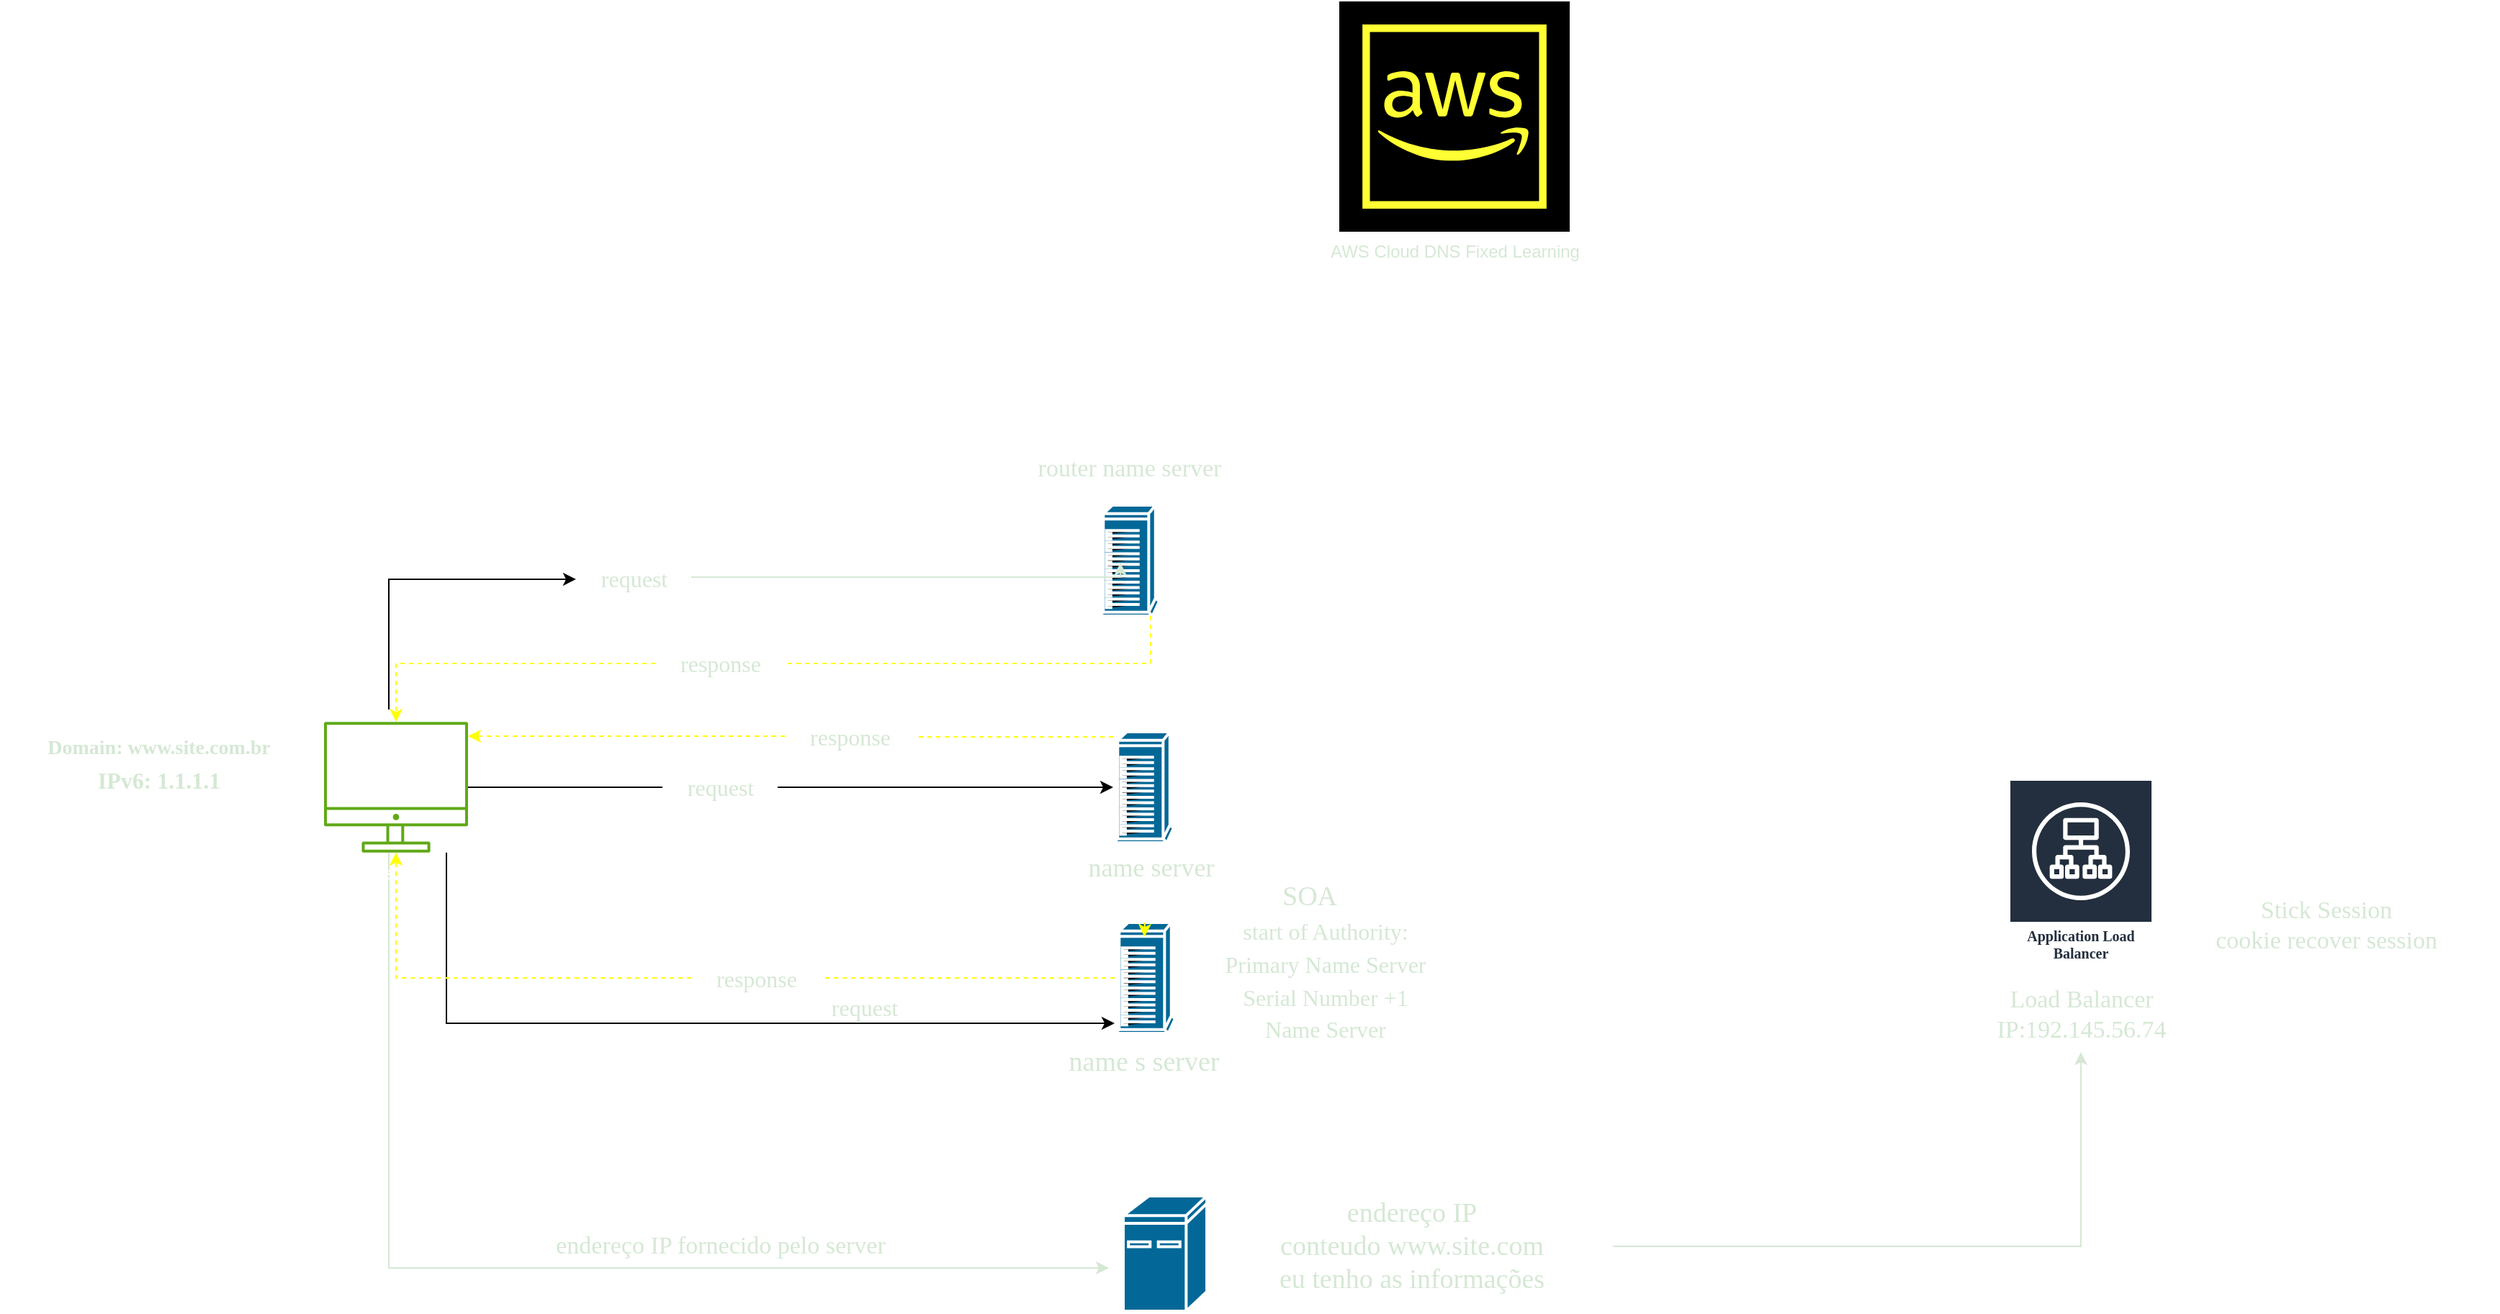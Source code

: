 <mxfile version="17.4.2" type="device"><diagram id="NYH-PYQwfbMmhaV_uN6-" name="Learning DNS"><mxGraphModel dx="1896" dy="1072" grid="1" gridSize="10" guides="1" tooltips="1" connect="1" arrows="1" fold="1" page="1" pageScale="1" pageWidth="100000" pageHeight="100000" math="0" shadow="0"><root><mxCell id="0"/><mxCell id="1" parent="0"/><mxCell id="z8n8tSpbEyS7RuxhDY0g-1" value="&lt;font color=&quot;#d5e8d4&quot;&gt;AWS Cloud DNS Fixed Learning&lt;/font&gt;" style="sketch=0;outlineConnect=0;fontColor=#232F3E;gradientColor=none;strokeColor=#FFFF33;fillColor=#000000;dashed=0;verticalLabelPosition=bottom;verticalAlign=top;align=center;html=1;fontSize=12;fontStyle=0;aspect=fixed;shape=mxgraph.aws4.resourceIcon;resIcon=mxgraph.aws4.aws_cloud;" vertex="1" parent="1"><mxGeometry x="930" y="30" width="160" height="160" as="geometry"/></mxCell><mxCell id="z8n8tSpbEyS7RuxhDY0g-318" style="edgeStyle=orthogonalEdgeStyle;rounded=0;orthogonalLoop=1;jettySize=auto;html=1;fontFamily=Lucida Console;fontSize=25;fontColor=#D5E8D4;" edge="1" parent="1"><mxGeometry relative="1" as="geometry"><mxPoint x="270" y="522.033" as="sourcePoint"/><mxPoint x="400" y="431.47" as="targetPoint"/><Array as="points"><mxPoint x="270" y="431.47"/></Array></mxGeometry></mxCell><mxCell id="z8n8tSpbEyS7RuxhDY0g-319" style="edgeStyle=orthogonalEdgeStyle;rounded=0;orthogonalLoop=1;jettySize=auto;html=1;fontFamily=Lucida Console;fontSize=25;fontColor=#D5E8D4;startArrow=none;" edge="1" parent="1" source="z8n8tSpbEyS7RuxhDY0g-328" target="z8n8tSpbEyS7RuxhDY0g-313"><mxGeometry relative="1" as="geometry"/></mxCell><mxCell id="z8n8tSpbEyS7RuxhDY0g-320" style="edgeStyle=orthogonalEdgeStyle;rounded=0;orthogonalLoop=1;jettySize=auto;html=1;fontFamily=Lucida Console;fontSize=25;fontColor=#D5E8D4;" edge="1" parent="1" source="z8n8tSpbEyS7RuxhDY0g-2" target="z8n8tSpbEyS7RuxhDY0g-314"><mxGeometry relative="1" as="geometry"><Array as="points"><mxPoint x="310" y="740"/></Array></mxGeometry></mxCell><mxCell id="z8n8tSpbEyS7RuxhDY0g-343" style="edgeStyle=orthogonalEdgeStyle;rounded=0;orthogonalLoop=1;jettySize=auto;html=1;fontFamily=Lucida Console;fontSize=16;fontColor=#D5E8D4;strokeColor=#D5E8D4;" edge="1" parent="1" source="z8n8tSpbEyS7RuxhDY0g-2"><mxGeometry relative="1" as="geometry"><mxPoint x="770" y="910" as="targetPoint"/><Array as="points"><mxPoint x="270" y="910"/><mxPoint x="630" y="910"/></Array></mxGeometry></mxCell><mxCell id="z8n8tSpbEyS7RuxhDY0g-2" value="desktop" style="sketch=0;outlineConnect=0;fontColor=#ffffff;strokeColor=#2D7600;fillColor=#60a917;dashed=0;verticalLabelPosition=bottom;verticalAlign=top;align=center;html=1;fontSize=12;fontStyle=0;aspect=fixed;shape=mxgraph.aws4.illustration_desktop;pointerEvents=1" vertex="1" parent="1"><mxGeometry x="225" y="530.5" width="100" height="91" as="geometry"/></mxCell><mxCell id="z8n8tSpbEyS7RuxhDY0g-310" value="&lt;b style=&quot;font-size: 16px;&quot;&gt;&lt;font face=&quot;Lucida Console&quot; style=&quot;font-size: 16px;&quot;&gt;IPv6: 1.1.1.1&lt;/font&gt;&lt;/b&gt;" style="text;html=1;align=center;verticalAlign=middle;resizable=0;points=[];autosize=1;strokeColor=none;fillColor=none;fontColor=#D5E8D4;fontSize=16;" vertex="1" parent="1"><mxGeometry x="40" y="556" width="140" height="30" as="geometry"/></mxCell><mxCell id="z8n8tSpbEyS7RuxhDY0g-311" value="&lt;b style=&quot;font-size: 14px;&quot;&gt;&lt;font face=&quot;Lucida Console&quot; style=&quot;font-size: 14px;&quot;&gt;Domain: www.site.com.br&lt;/font&gt;&lt;/b&gt;" style="text;html=1;align=center;verticalAlign=middle;resizable=0;points=[];autosize=1;strokeColor=none;fillColor=none;fontColor=#D5E8D4;fontSize=14;rotation=0;" vertex="1" parent="1"><mxGeometry y="537.5" width="220" height="20" as="geometry"/></mxCell><mxCell id="z8n8tSpbEyS7RuxhDY0g-322" style="edgeStyle=orthogonalEdgeStyle;rounded=0;orthogonalLoop=1;jettySize=auto;html=1;fontFamily=Lucida Console;fontSize=19;fontColor=#D5E8D4;strokeColor=#FFFF00;dashed=1;startArrow=none;" edge="1" parent="1" source="z8n8tSpbEyS7RuxhDY0g-327" target="z8n8tSpbEyS7RuxhDY0g-2"><mxGeometry relative="1" as="geometry"><Array as="points"><mxPoint x="275" y="490"/></Array></mxGeometry></mxCell><mxCell id="z8n8tSpbEyS7RuxhDY0g-312" value="" style="shape=mxgraph.cisco.computers_and_peripherals.ibm_tower;sketch=0;html=1;pointerEvents=1;dashed=0;fillColor=#036897;strokeColor=#ffffff;strokeWidth=2;verticalLabelPosition=bottom;verticalAlign=top;align=center;outlineConnect=0;fontFamily=Lucida Console;fontSize=25;fontColor=#D5E8D4;" vertex="1" parent="1"><mxGeometry x="763" y="380" width="42" height="77" as="geometry"/></mxCell><mxCell id="z8n8tSpbEyS7RuxhDY0g-323" style="edgeStyle=orthogonalEdgeStyle;rounded=0;orthogonalLoop=1;jettySize=auto;html=1;dashed=1;fontFamily=Lucida Console;fontSize=19;fontColor=#D5E8D4;strokeColor=#FFFF00;startArrow=none;" edge="1" parent="1" source="z8n8tSpbEyS7RuxhDY0g-337" target="z8n8tSpbEyS7RuxhDY0g-2"><mxGeometry relative="1" as="geometry"><Array as="points"><mxPoint x="549" y="540"/></Array></mxGeometry></mxCell><mxCell id="z8n8tSpbEyS7RuxhDY0g-313" value="" style="shape=mxgraph.cisco.computers_and_peripherals.ibm_tower;sketch=0;html=1;pointerEvents=1;dashed=0;fillColor=#036897;strokeColor=#ffffff;strokeWidth=2;verticalLabelPosition=bottom;verticalAlign=top;align=center;outlineConnect=0;fontFamily=Lucida Console;fontSize=25;fontColor=#D5E8D4;" vertex="1" parent="1"><mxGeometry x="773" y="537.5" width="42" height="77" as="geometry"/></mxCell><mxCell id="z8n8tSpbEyS7RuxhDY0g-325" style="edgeStyle=orthogonalEdgeStyle;rounded=0;orthogonalLoop=1;jettySize=auto;html=1;dashed=1;fontFamily=Lucida Console;fontSize=16;fontColor=#D5E8D4;strokeColor=#FFFF00;startArrow=none;" edge="1" parent="1" source="z8n8tSpbEyS7RuxhDY0g-334" target="z8n8tSpbEyS7RuxhDY0g-2"><mxGeometry relative="1" as="geometry"/></mxCell><mxCell id="z8n8tSpbEyS7RuxhDY0g-314" value="" style="shape=mxgraph.cisco.computers_and_peripherals.ibm_tower;sketch=0;html=1;pointerEvents=1;dashed=0;fillColor=#036897;strokeColor=#ffffff;strokeWidth=2;verticalLabelPosition=bottom;verticalAlign=top;align=center;outlineConnect=0;fontFamily=Lucida Console;fontSize=25;fontColor=#D5E8D4;" vertex="1" parent="1"><mxGeometry x="774" y="670" width="42" height="77" as="geometry"/></mxCell><mxCell id="z8n8tSpbEyS7RuxhDY0g-315" value="router name server" style="text;html=1;align=center;verticalAlign=middle;resizable=0;points=[];autosize=1;strokeColor=none;fillColor=none;fontSize=17;fontFamily=Lucida Console;fontColor=#D5E8D4;" vertex="1" parent="1"><mxGeometry x="684" y="340" width="200" height="30" as="geometry"/></mxCell><mxCell id="z8n8tSpbEyS7RuxhDY0g-316" value="name server" style="text;html=1;align=center;verticalAlign=middle;resizable=0;points=[];autosize=1;strokeColor=none;fillColor=none;fontSize=18;fontFamily=Lucida Console;fontColor=#D5E8D4;" vertex="1" parent="1"><mxGeometry x="734" y="616.5" width="130" height="30" as="geometry"/></mxCell><mxCell id="z8n8tSpbEyS7RuxhDY0g-317" value="name s server" style="text;html=1;align=center;verticalAlign=middle;resizable=0;points=[];autosize=1;strokeColor=none;fillColor=none;fontSize=19;fontFamily=Lucida Console;fontColor=#D5E8D4;" vertex="1" parent="1"><mxGeometry x="714" y="752" width="160" height="30" as="geometry"/></mxCell><mxCell id="z8n8tSpbEyS7RuxhDY0g-324" style="edgeStyle=orthogonalEdgeStyle;rounded=0;orthogonalLoop=1;jettySize=auto;html=1;exitX=0.5;exitY=0;exitDx=0;exitDy=0;exitPerimeter=0;entryX=0.492;entryY=0.13;entryDx=0;entryDy=0;entryPerimeter=0;dashed=1;fontFamily=Lucida Console;fontSize=16;fontColor=#D5E8D4;strokeColor=#FFFF00;" edge="1" parent="1" source="z8n8tSpbEyS7RuxhDY0g-314" target="z8n8tSpbEyS7RuxhDY0g-314"><mxGeometry relative="1" as="geometry"/></mxCell><mxCell id="z8n8tSpbEyS7RuxhDY0g-331" style="edgeStyle=orthogonalEdgeStyle;rounded=0;orthogonalLoop=1;jettySize=auto;html=1;fontFamily=Lucida Console;fontSize=16;fontColor=#D5E8D4;strokeColor=#D5E8D4;" edge="1" parent="1" source="z8n8tSpbEyS7RuxhDY0g-326"><mxGeometry relative="1" as="geometry"><mxPoint x="778" y="420.003" as="targetPoint"/><Array as="points"><mxPoint x="778" y="430"/></Array></mxGeometry></mxCell><mxCell id="z8n8tSpbEyS7RuxhDY0g-326" value="request" style="text;html=1;align=center;verticalAlign=middle;resizable=0;points=[];autosize=1;strokeColor=none;fillColor=none;fontSize=16;fontFamily=Lucida Console;fontColor=#D5E8D4;" vertex="1" parent="1"><mxGeometry x="400" y="421.47" width="80" height="20" as="geometry"/></mxCell><mxCell id="z8n8tSpbEyS7RuxhDY0g-329" value="request" style="text;html=1;align=center;verticalAlign=middle;resizable=0;points=[];autosize=1;strokeColor=none;fillColor=none;fontSize=16;fontFamily=Lucida Console;fontColor=#D5E8D4;" vertex="1" parent="1"><mxGeometry x="560" y="718.5" width="80" height="20" as="geometry"/></mxCell><mxCell id="z8n8tSpbEyS7RuxhDY0g-327" value="response" style="text;html=1;align=center;verticalAlign=middle;resizable=0;points=[];autosize=1;strokeColor=none;fillColor=none;fontSize=16;fontFamily=Lucida Console;fontColor=#D5E8D4;" vertex="1" parent="1"><mxGeometry x="455" y="480" width="90" height="20" as="geometry"/></mxCell><mxCell id="z8n8tSpbEyS7RuxhDY0g-332" value="" style="edgeStyle=orthogonalEdgeStyle;rounded=0;orthogonalLoop=1;jettySize=auto;html=1;fontFamily=Lucida Console;fontSize=19;fontColor=#D5E8D4;strokeColor=#FFFF00;dashed=1;endArrow=none;" edge="1" parent="1" source="z8n8tSpbEyS7RuxhDY0g-312" target="z8n8tSpbEyS7RuxhDY0g-327"><mxGeometry relative="1" as="geometry"><mxPoint x="799.067" y="457" as="sourcePoint"/><mxPoint x="275.067" y="530.563" as="targetPoint"/><Array as="points"><mxPoint x="799" y="490"/></Array></mxGeometry></mxCell><mxCell id="z8n8tSpbEyS7RuxhDY0g-328" value="request" style="text;html=1;align=center;verticalAlign=middle;resizable=0;points=[];autosize=1;strokeColor=none;fillColor=none;fontSize=16;fontFamily=Lucida Console;fontColor=#D5E8D4;" vertex="1" parent="1"><mxGeometry x="460" y="566" width="80" height="20" as="geometry"/></mxCell><mxCell id="z8n8tSpbEyS7RuxhDY0g-335" value="" style="edgeStyle=orthogonalEdgeStyle;rounded=0;orthogonalLoop=1;jettySize=auto;html=1;fontFamily=Lucida Console;fontSize=25;fontColor=#D5E8D4;endArrow=none;" edge="1" parent="1" source="z8n8tSpbEyS7RuxhDY0g-2" target="z8n8tSpbEyS7RuxhDY0g-328"><mxGeometry relative="1" as="geometry"><mxPoint x="325" y="576" as="sourcePoint"/><mxPoint x="773" y="576" as="targetPoint"/></mxGeometry></mxCell><mxCell id="z8n8tSpbEyS7RuxhDY0g-334" value="response" style="text;html=1;align=center;verticalAlign=middle;resizable=0;points=[];autosize=1;strokeColor=none;fillColor=none;fontSize=16;fontFamily=Lucida Console;fontColor=#D5E8D4;" vertex="1" parent="1"><mxGeometry x="480" y="698.5" width="90" height="20" as="geometry"/></mxCell><mxCell id="z8n8tSpbEyS7RuxhDY0g-338" value="" style="edgeStyle=orthogonalEdgeStyle;rounded=0;orthogonalLoop=1;jettySize=auto;html=1;dashed=1;fontFamily=Lucida Console;fontSize=16;fontColor=#D5E8D4;strokeColor=#FFFF00;endArrow=none;" edge="1" parent="1" source="z8n8tSpbEyS7RuxhDY0g-314" target="z8n8tSpbEyS7RuxhDY0g-334"><mxGeometry relative="1" as="geometry"><mxPoint x="774" y="708.533" as="sourcePoint"/><mxPoint x="275.067" y="621.437" as="targetPoint"/></mxGeometry></mxCell><mxCell id="z8n8tSpbEyS7RuxhDY0g-337" value="response" style="text;html=1;align=center;verticalAlign=middle;resizable=0;points=[];autosize=1;strokeColor=none;fillColor=none;fontSize=16;fontFamily=Lucida Console;fontColor=#D5E8D4;" vertex="1" parent="1"><mxGeometry x="545" y="530.5" width="90" height="20" as="geometry"/></mxCell><mxCell id="z8n8tSpbEyS7RuxhDY0g-341" value="" style="edgeStyle=orthogonalEdgeStyle;rounded=0;orthogonalLoop=1;jettySize=auto;html=1;dashed=1;fontFamily=Lucida Console;fontSize=19;fontColor=#D5E8D4;strokeColor=#FFFF00;endArrow=none;" edge="1" parent="1" source="z8n8tSpbEyS7RuxhDY0g-313" target="z8n8tSpbEyS7RuxhDY0g-337"><mxGeometry relative="1" as="geometry"><mxPoint x="773" y="540" as="sourcePoint"/><mxPoint x="325" y="540" as="targetPoint"/><Array as="points"><mxPoint x="700" y="541"/><mxPoint x="700" y="541"/></Array></mxGeometry></mxCell><mxCell id="z8n8tSpbEyS7RuxhDY0g-342" value="&lt;font style=&quot;font-size: 16px&quot;&gt;start of Authority:&lt;br&gt;Primary Name Server&lt;br&gt;Serial Number +1&lt;br&gt;Name Server&lt;/font&gt;" style="text;html=1;align=center;verticalAlign=middle;resizable=0;points=[];autosize=1;strokeColor=none;fillColor=none;fontSize=19;fontFamily=Lucida Console;fontColor=#D5E8D4;" vertex="1" parent="1"><mxGeometry x="820" y="660" width="200" height="100" as="geometry"/></mxCell><mxCell id="z8n8tSpbEyS7RuxhDY0g-344" value="" style="shape=mxgraph.cisco.computers_and_peripherals.ibm_mini_as400;sketch=0;html=1;pointerEvents=1;dashed=0;fillColor=#036897;strokeColor=#ffffff;strokeWidth=2;verticalLabelPosition=bottom;verticalAlign=top;align=center;outlineConnect=0;fontFamily=Lucida Console;fontSize=16;fontColor=#D5E8D4;" vertex="1" parent="1"><mxGeometry x="780" y="860" width="58" height="80" as="geometry"/></mxCell><mxCell id="z8n8tSpbEyS7RuxhDY0g-349" style="edgeStyle=orthogonalEdgeStyle;rounded=0;orthogonalLoop=1;jettySize=auto;html=1;fontFamily=Lucida Console;fontSize=16;fontColor=#D5E8D4;strokeColor=#D5E8D4;" edge="1" parent="1" source="z8n8tSpbEyS7RuxhDY0g-345" target="z8n8tSpbEyS7RuxhDY0g-350"><mxGeometry relative="1" as="geometry"><mxPoint x="1440" y="770" as="targetPoint"/></mxGeometry></mxCell><mxCell id="z8n8tSpbEyS7RuxhDY0g-345" value="endereço IP&lt;br&gt;conteudo www.site.com&lt;br&gt;eu tenho as informações" style="text;html=1;align=center;verticalAlign=middle;resizable=0;points=[];autosize=1;strokeColor=none;fillColor=none;fontSize=19;fontFamily=Lucida Console;fontColor=#D5E8D4;" vertex="1" parent="1"><mxGeometry x="840" y="860" width="280" height="70" as="geometry"/></mxCell><mxCell id="z8n8tSpbEyS7RuxhDY0g-346" value="endereço IP fornecido pelo server" style="text;html=1;align=center;verticalAlign=middle;resizable=0;points=[];autosize=1;strokeColor=none;fillColor=none;fontSize=17;fontFamily=Lucida Console;fontColor=#D5E8D4;" vertex="1" parent="1"><mxGeometry x="325" y="880" width="350" height="30" as="geometry"/></mxCell><mxCell id="z8n8tSpbEyS7RuxhDY0g-347" value="Application Load Balancer" style="sketch=0;outlineConnect=0;fontColor=#232F3E;gradientColor=none;strokeColor=#ffffff;fillColor=#232F3E;dashed=0;verticalLabelPosition=middle;verticalAlign=bottom;align=center;html=1;whiteSpace=wrap;fontSize=10;fontStyle=1;spacing=3;shape=mxgraph.aws4.productIcon;prIcon=mxgraph.aws4.application_load_balancer;fontFamily=Lucida Console;" vertex="1" parent="1"><mxGeometry x="1395" y="570.5" width="100" height="130" as="geometry"/></mxCell><mxCell id="z8n8tSpbEyS7RuxhDY0g-348" value="Load Balancer" style="text;html=1;align=center;verticalAlign=middle;resizable=0;points=[];autosize=1;strokeColor=none;fillColor=none;fontSize=17;fontFamily=Lucida Console;fontColor=#D5E8D4;" vertex="1" parent="1"><mxGeometry x="1370" y="708.5" width="150" height="30" as="geometry"/></mxCell><mxCell id="z8n8tSpbEyS7RuxhDY0g-350" value="IP:192.145.56.74" style="text;html=1;align=center;verticalAlign=middle;resizable=0;points=[];autosize=1;strokeColor=none;fillColor=none;fontSize=17;fontFamily=Lucida Console;fontColor=#D5E8D4;" vertex="1" parent="1"><mxGeometry x="1355" y="730" width="180" height="30" as="geometry"/></mxCell><mxCell id="z8n8tSpbEyS7RuxhDY0g-351" value="SOA" style="text;html=1;align=center;verticalAlign=middle;resizable=0;points=[];autosize=1;strokeColor=none;fillColor=none;fontSize=19;fontFamily=Lucida Console;fontColor=#D5E8D4;" vertex="1" parent="1"><mxGeometry x="884" y="636.5" width="50" height="30" as="geometry"/></mxCell><mxCell id="z8n8tSpbEyS7RuxhDY0g-352" value="Stick Session&lt;br&gt;cookie recover session" style="text;html=1;align=center;verticalAlign=middle;resizable=0;points=[];autosize=1;strokeColor=none;fillColor=none;fontSize=17;fontFamily=Lucida Console;fontColor=#D5E8D4;" vertex="1" parent="1"><mxGeometry x="1495" y="646.5" width="240" height="50" as="geometry"/></mxCell></root></mxGraphModel></diagram></mxfile>
